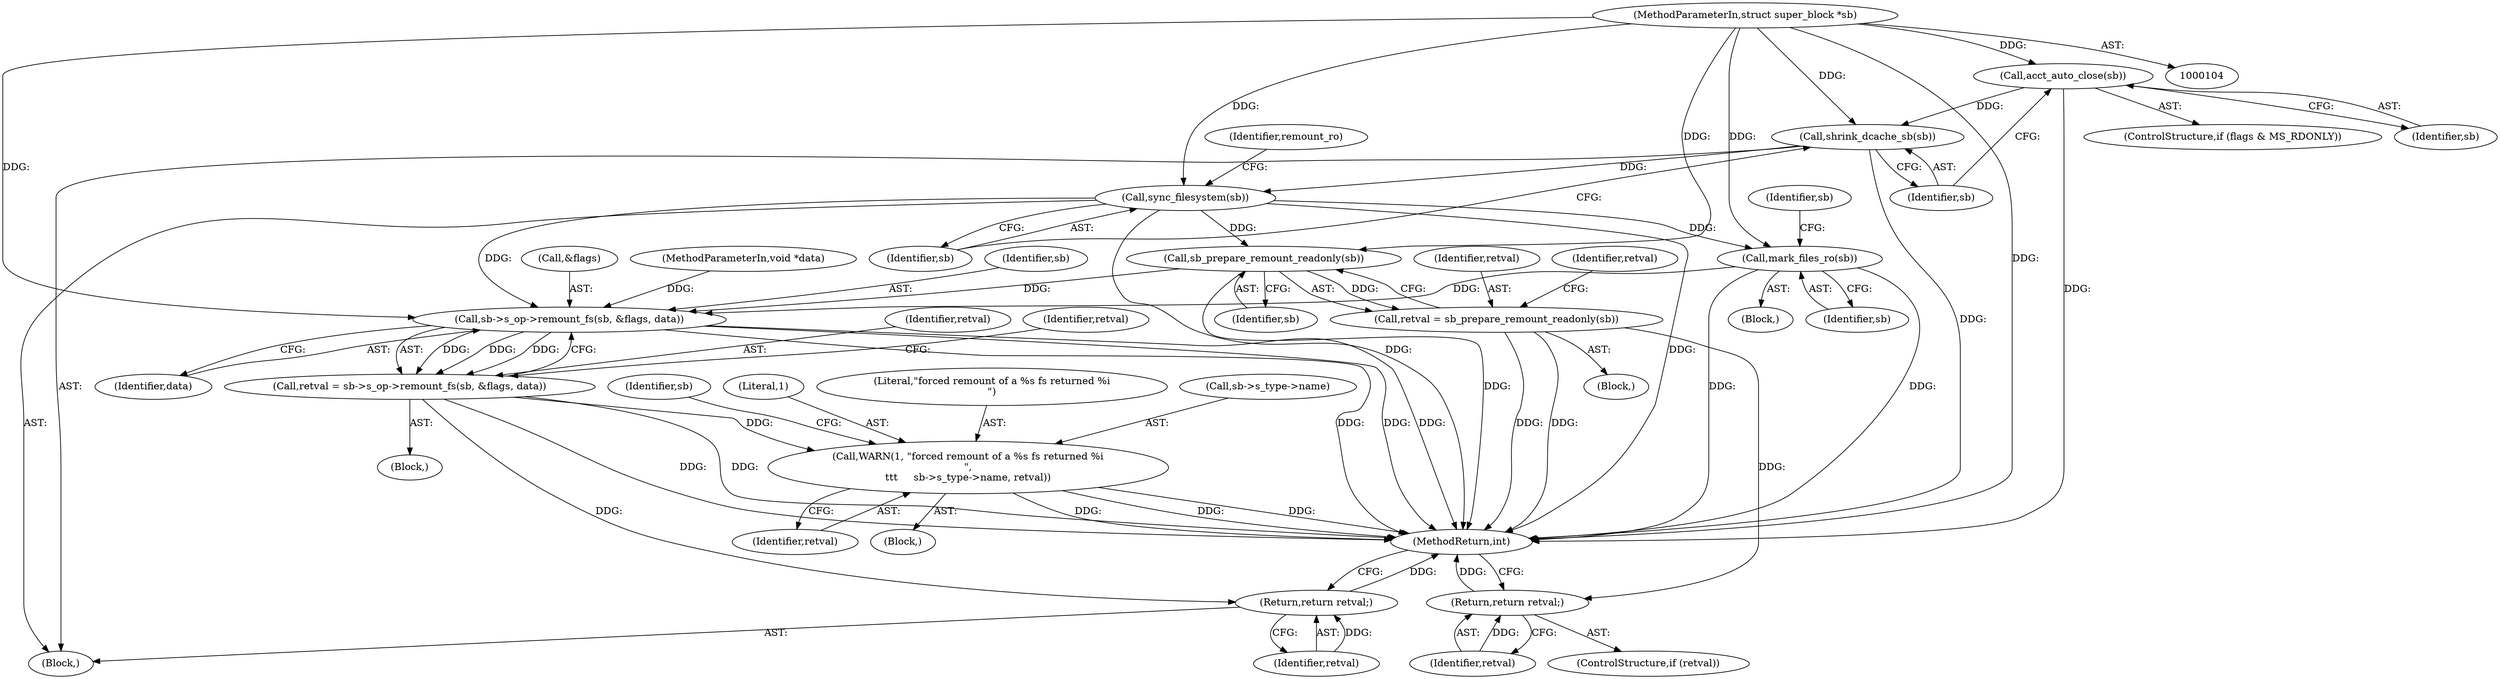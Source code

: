 digraph "1_linux_eee5cc2702929fd41cce28058dc6d6717f723f87_12@API" {
"1000140" [label="(Call,acct_auto_close(sb))"];
"1000105" [label="(MethodParameterIn,struct super_block *sb)"];
"1000142" [label="(Call,shrink_dcache_sb(sb))"];
"1000144" [label="(Call,sync_filesystem(sb))"];
"1000164" [label="(Call,mark_files_ro(sb))"];
"1000185" [label="(Call,sb->s_op->remount_fs(sb, &flags, data))"];
"1000183" [label="(Call,retval = sb->s_op->remount_fs(sb, &flags, data))"];
"1000197" [label="(Call,WARN(1, \"forced remount of a %s fs returned %i\n\",\n\t\t\t     sb->s_type->name, retval))"];
"1000243" [label="(Return,return retval;)"];
"1000170" [label="(Call,sb_prepare_remount_readonly(sb))"];
"1000168" [label="(Call,retval = sb_prepare_remount_readonly(sb))"];
"1000174" [label="(Return,return retval;)"];
"1000208" [label="(Identifier,sb)"];
"1000185" [label="(Call,sb->s_op->remount_fs(sb, &flags, data))"];
"1000187" [label="(Call,&flags)"];
"1000179" [label="(Identifier,sb)"];
"1000147" [label="(Identifier,remount_ro)"];
"1000107" [label="(MethodParameterIn,void *data)"];
"1000172" [label="(ControlStructure,if (retval))"];
"1000183" [label="(Call,retval = sb->s_op->remount_fs(sb, &flags, data))"];
"1000145" [label="(Identifier,sb)"];
"1000105" [label="(MethodParameterIn,struct super_block *sb)"];
"1000164" [label="(Call,mark_files_ro(sb))"];
"1000140" [label="(Call,acct_auto_close(sb))"];
"1000245" [label="(MethodReturn,int)"];
"1000168" [label="(Call,retval = sb_prepare_remount_readonly(sb))"];
"1000171" [label="(Identifier,sb)"];
"1000169" [label="(Identifier,retval)"];
"1000175" [label="(Identifier,retval)"];
"1000198" [label="(Literal,1)"];
"1000199" [label="(Literal,\"forced remount of a %s fs returned %i\n\")"];
"1000205" [label="(Identifier,retval)"];
"1000200" [label="(Call,sb->s_type->name)"];
"1000174" [label="(Return,return retval;)"];
"1000136" [label="(ControlStructure,if (flags & MS_RDONLY))"];
"1000197" [label="(Call,WARN(1, \"forced remount of a %s fs returned %i\n\",\n\t\t\t     sb->s_type->name, retval))"];
"1000144" [label="(Call,sync_filesystem(sb))"];
"1000184" [label="(Identifier,retval)"];
"1000142" [label="(Call,shrink_dcache_sb(sb))"];
"1000244" [label="(Identifier,retval)"];
"1000163" [label="(Block,)"];
"1000109" [label="(Block,)"];
"1000182" [label="(Block,)"];
"1000141" [label="(Identifier,sb)"];
"1000243" [label="(Return,return retval;)"];
"1000165" [label="(Identifier,sb)"];
"1000143" [label="(Identifier,sb)"];
"1000189" [label="(Identifier,data)"];
"1000191" [label="(Identifier,retval)"];
"1000170" [label="(Call,sb_prepare_remount_readonly(sb))"];
"1000186" [label="(Identifier,sb)"];
"1000173" [label="(Identifier,retval)"];
"1000167" [label="(Block,)"];
"1000192" [label="(Block,)"];
"1000140" -> "1000136"  [label="AST: "];
"1000140" -> "1000141"  [label="CFG: "];
"1000141" -> "1000140"  [label="AST: "];
"1000143" -> "1000140"  [label="CFG: "];
"1000140" -> "1000245"  [label="DDG: "];
"1000105" -> "1000140"  [label="DDG: "];
"1000140" -> "1000142"  [label="DDG: "];
"1000105" -> "1000104"  [label="AST: "];
"1000105" -> "1000245"  [label="DDG: "];
"1000105" -> "1000142"  [label="DDG: "];
"1000105" -> "1000144"  [label="DDG: "];
"1000105" -> "1000164"  [label="DDG: "];
"1000105" -> "1000170"  [label="DDG: "];
"1000105" -> "1000185"  [label="DDG: "];
"1000142" -> "1000109"  [label="AST: "];
"1000142" -> "1000143"  [label="CFG: "];
"1000143" -> "1000142"  [label="AST: "];
"1000145" -> "1000142"  [label="CFG: "];
"1000142" -> "1000245"  [label="DDG: "];
"1000142" -> "1000144"  [label="DDG: "];
"1000144" -> "1000109"  [label="AST: "];
"1000144" -> "1000145"  [label="CFG: "];
"1000145" -> "1000144"  [label="AST: "];
"1000147" -> "1000144"  [label="CFG: "];
"1000144" -> "1000245"  [label="DDG: "];
"1000144" -> "1000245"  [label="DDG: "];
"1000144" -> "1000164"  [label="DDG: "];
"1000144" -> "1000170"  [label="DDG: "];
"1000144" -> "1000185"  [label="DDG: "];
"1000164" -> "1000163"  [label="AST: "];
"1000164" -> "1000165"  [label="CFG: "];
"1000165" -> "1000164"  [label="AST: "];
"1000179" -> "1000164"  [label="CFG: "];
"1000164" -> "1000245"  [label="DDG: "];
"1000164" -> "1000245"  [label="DDG: "];
"1000164" -> "1000185"  [label="DDG: "];
"1000185" -> "1000183"  [label="AST: "];
"1000185" -> "1000189"  [label="CFG: "];
"1000186" -> "1000185"  [label="AST: "];
"1000187" -> "1000185"  [label="AST: "];
"1000189" -> "1000185"  [label="AST: "];
"1000183" -> "1000185"  [label="CFG: "];
"1000185" -> "1000245"  [label="DDG: "];
"1000185" -> "1000245"  [label="DDG: "];
"1000185" -> "1000245"  [label="DDG: "];
"1000185" -> "1000183"  [label="DDG: "];
"1000185" -> "1000183"  [label="DDG: "];
"1000185" -> "1000183"  [label="DDG: "];
"1000170" -> "1000185"  [label="DDG: "];
"1000107" -> "1000185"  [label="DDG: "];
"1000183" -> "1000182"  [label="AST: "];
"1000184" -> "1000183"  [label="AST: "];
"1000191" -> "1000183"  [label="CFG: "];
"1000183" -> "1000245"  [label="DDG: "];
"1000183" -> "1000245"  [label="DDG: "];
"1000183" -> "1000197"  [label="DDG: "];
"1000183" -> "1000243"  [label="DDG: "];
"1000197" -> "1000192"  [label="AST: "];
"1000197" -> "1000205"  [label="CFG: "];
"1000198" -> "1000197"  [label="AST: "];
"1000199" -> "1000197"  [label="AST: "];
"1000200" -> "1000197"  [label="AST: "];
"1000205" -> "1000197"  [label="AST: "];
"1000208" -> "1000197"  [label="CFG: "];
"1000197" -> "1000245"  [label="DDG: "];
"1000197" -> "1000245"  [label="DDG: "];
"1000197" -> "1000245"  [label="DDG: "];
"1000243" -> "1000109"  [label="AST: "];
"1000243" -> "1000244"  [label="CFG: "];
"1000244" -> "1000243"  [label="AST: "];
"1000245" -> "1000243"  [label="CFG: "];
"1000243" -> "1000245"  [label="DDG: "];
"1000244" -> "1000243"  [label="DDG: "];
"1000170" -> "1000168"  [label="AST: "];
"1000170" -> "1000171"  [label="CFG: "];
"1000171" -> "1000170"  [label="AST: "];
"1000168" -> "1000170"  [label="CFG: "];
"1000170" -> "1000245"  [label="DDG: "];
"1000170" -> "1000168"  [label="DDG: "];
"1000168" -> "1000167"  [label="AST: "];
"1000169" -> "1000168"  [label="AST: "];
"1000173" -> "1000168"  [label="CFG: "];
"1000168" -> "1000245"  [label="DDG: "];
"1000168" -> "1000245"  [label="DDG: "];
"1000168" -> "1000174"  [label="DDG: "];
"1000174" -> "1000172"  [label="AST: "];
"1000174" -> "1000175"  [label="CFG: "];
"1000175" -> "1000174"  [label="AST: "];
"1000245" -> "1000174"  [label="CFG: "];
"1000174" -> "1000245"  [label="DDG: "];
"1000175" -> "1000174"  [label="DDG: "];
}
